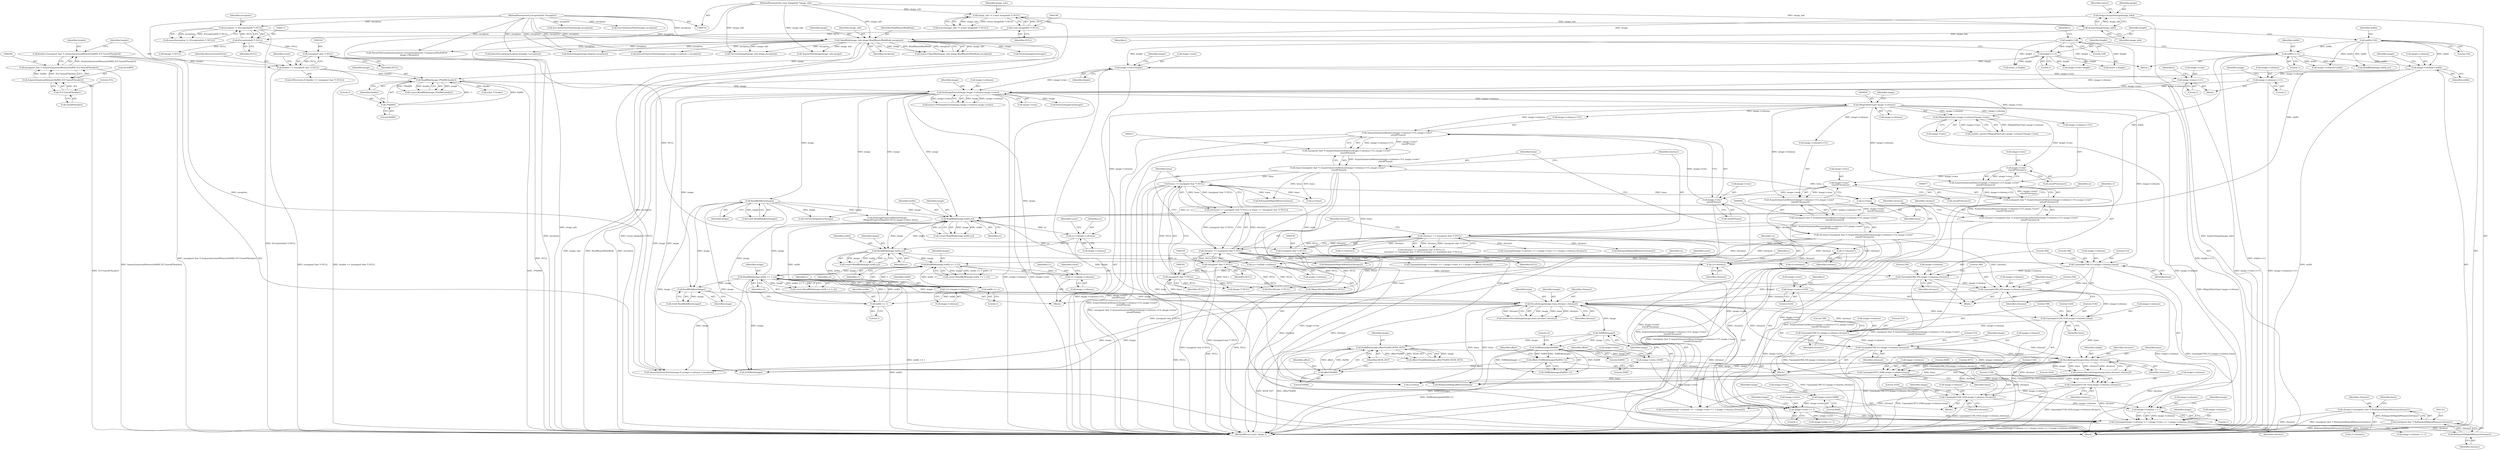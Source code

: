 digraph "0_ImageMagick_f6e9d0d9955e85bdd7540b251cd50d598dacc5e6_43@pointer" {
"1001309" [label="(Call,chroma1=(unsigned char *) RelinquishMagickMemory(chroma1))"];
"1001311" [label="(Call,(unsigned char *) RelinquishMagickMemory(chroma1))"];
"1001313" [label="(Call,RelinquishMagickMemory(chroma1))"];
"1001166" [label="(Call,Upsample(image->columns >> 1,image->rows >> 1,image->columns,chroma1))"];
"1001167" [label="(Call,image->columns >> 1)"];
"1001154" [label="(Call,Upsample(1536,1024,image->columns,chroma2))"];
"1001147" [label="(Call,Upsample(1536,1024,image->columns,chroma1))"];
"1001140" [label="(Call,Upsample(3072,2048,image->columns,luma))"];
"1001096" [label="(Call,Upsample(768,512,image->columns,chroma2))"];
"1001089" [label="(Call,Upsample(768,512,image->columns,chroma1))"];
"1001082" [label="(Call,Upsample(1536,1024,image->columns,luma))"];
"1001041" [label="(Call,Upsample(384,256,image->columns,chroma2))"];
"1001034" [label="(Call,Upsample(384,256,image->columns,chroma1))"];
"1001027" [label="(Call,Upsample(768,512,image->columns,luma))"];
"1000457" [label="(Call,(MagickSizeType) image->columns)"];
"1000432" [label="(Call,SetImageExtent(image,image->columns,image->rows))"];
"1000227" [label="(Call,ReadBlob(image,3*0x800,header))"];
"1000187" [label="(Call,OpenBlob(image_info,image,ReadBinaryBlobMode,exception))"];
"1000183" [label="(Call,AcquireImage(image_info))"];
"1000143" [label="(Call,image_info != (const ImageInfo *) NULL)"];
"1000117" [label="(MethodParameterIn,const ImageInfo *image_info)"];
"1000145" [label="(Call,(const ImageInfo *) NULL)"];
"1000181" [label="(Call,image=AcquireImage(image_info))"];
"1000170" [label="(Call,exception != (ExceptionInfo *) NULL)"];
"1000118" [label="(MethodParameterIn,ExceptionInfo *exception)"];
"1000172" [label="(Call,(ExceptionInfo *) NULL)"];
"1000229" [label="(Call,3*0x800)"];
"1000217" [label="(Call,header == (unsigned char *) NULL)"];
"1000205" [label="(Call,header=(unsigned char *) AcquireQuantumMemory(0x800,3UL*sizeof(*header)))"];
"1000207" [label="(Call,(unsigned char *) AcquireQuantumMemory(0x800,3UL*sizeof(*header)))"];
"1000209" [label="(Call,AcquireQuantumMemory(0x800,3UL*sizeof(*header)))"];
"1000211" [label="(Call,3UL*sizeof(*header))"];
"1000219" [label="(Call,(unsigned char *) NULL)"];
"1000396" [label="(Call,image->columns=width)"];
"1000390" [label="(Call,width<<=1)"];
"1000370" [label="(Call,width=192)"];
"1000420" [label="(Call,image->columns<<=1)"];
"1000401" [label="(Call,image->rows=height)"];
"1000393" [label="(Call,height<<=1)"];
"1000373" [label="(Call,height=128)"];
"1000425" [label="(Call,image->rows<<=1)"];
"1000508" [label="(Call,luma=(unsigned char *) AcquireQuantumMemory(image->columns+1UL,image->rows*\n    sizeof(*luma)))"];
"1000510" [label="(Call,(unsigned char *) AcquireQuantumMemory(image->columns+1UL,image->rows*\n    sizeof(*luma)))"];
"1000512" [label="(Call,AcquireQuantumMemory(image->columns+1UL,image->rows*\n    sizeof(*luma)))"];
"1000518" [label="(Call,image->rows*\n    sizeof(*luma))"];
"1000501" [label="(Call,image->rows*\n    sizeof(*chroma2))"];
"1000484" [label="(Call,image->rows*\n    sizeof(*chroma1))"];
"1000456" [label="(Call,(MagickSizeType) image->columns*image->rows)"];
"1000538" [label="(Call,luma == (unsigned char *) NULL)"];
"1000540" [label="(Call,(unsigned char *) NULL)"];
"1000535" [label="(Call,(unsigned char *) NULL)"];
"1000529" [label="(Call,(unsigned char *) NULL)"];
"1000527" [label="(Call,chroma1 == (unsigned char *) NULL)"];
"1000474" [label="(Call,chroma1=(unsigned char *) AcquireQuantumMemory(image->columns+1UL,image->rows*\n    sizeof(*chroma1)))"];
"1000476" [label="(Call,(unsigned char *) AcquireQuantumMemory(image->columns+1UL,image->rows*\n    sizeof(*chroma1)))"];
"1000478" [label="(Call,AcquireQuantumMemory(image->columns+1UL,image->rows*\n    sizeof(*chroma1)))"];
"1000533" [label="(Call,chroma2 == (unsigned char *) NULL)"];
"1000491" [label="(Call,chroma2=(unsigned char *) AcquireQuantumMemory(image->columns+1UL,image->rows*\n    sizeof(*chroma2)))"];
"1000493" [label="(Call,(unsigned char *) AcquireQuantumMemory(image->columns+1UL,image->rows*\n    sizeof(*chroma2)))"];
"1000495" [label="(Call,AcquireQuantumMemory(image->columns+1UL,image->rows*\n    sizeof(*chroma2)))"];
"1001070" [label="(Call,DecodeImage(image,luma,chroma1,chroma2))"];
"1001011" [label="(Call,ReadBlob(image,width >> 1,c2))"];
"1000998" [label="(Call,ReadBlob(image,width >> 1,c1))"];
"1000987" [label="(Call,ReadBlob(image,width,yy))"];
"1000976" [label="(Call,ReadBlob(image,width,yy))"];
"1000587" [label="(Call,ReadBlobByte(image))"];
"1001013" [label="(Call,width >> 1)"];
"1001000" [label="(Call,width >> 1)"];
"1000952" [label="(Call,yy=luma)"];
"1000991" [label="(Call,yy+=image->columns)"];
"1000980" [label="(Call,yy+=image->columns)"];
"1001004" [label="(Call,c1+=image->columns)"];
"1000955" [label="(Call,c1=chroma1)"];
"1001017" [label="(Call,c2+=image->columns)"];
"1000958" [label="(Call,c2=chroma2)"];
"1001066" [label="(Call,ReadBlobByte(image))"];
"1001126" [label="(Call,DecodeImage(image,luma,chroma1,chroma2))"];
"1001118" [label="(Call,SeekBlob(image,offset*0x800,SEEK_SET))"];
"1001112" [label="(Call,TellBlob(image))"];
"1001120" [label="(Call,offset*0x800)"];
"1001108" [label="(Call,offset=TellBlob(image)/0x800+12)"];
"1001111" [label="(Call,TellBlob(image)/0x800)"];
"1001172" [label="(Call,image->rows >> 1)"];
"1001048" [label="(Call,image->rows=1024)"];
"1001103" [label="(Call,image->rows=2048)"];
"1001161" [label="(Call,image->rows=4096)"];
"1000418" [label="(Identifier,i)"];
"1000527" [label="(Call,chroma1 == (unsigned char *) NULL)"];
"1000987" [label="(Call,ReadBlob(image,width,yy))"];
"1000678" [label="(Call,(ssize_t) height)"];
"1000485" [label="(Call,image->rows)"];
"1001129" [label="(Identifier,chroma1)"];
"1000231" [label="(Literal,0x800)"];
"1000225" [label="(Call,count=ReadBlob(image,3*0x800,header))"];
"1001187" [label="(Call,image->rows >> 1)"];
"1000501" [label="(Call,image->rows*\n    sizeof(*chroma2))"];
"1001097" [label="(Literal,768)"];
"1000388" [label="(Identifier,i)"];
"1001037" [label="(Call,image->columns)"];
"1001006" [label="(Call,image->columns)"];
"1001081" [label="(Block,)"];
"1000534" [label="(Identifier,chroma2)"];
"1001119" [label="(Identifier,image)"];
"1001107" [label="(Literal,2048)"];
"1001316" [label="(Identifier,luma)"];
"1001004" [label="(Call,c1+=image->columns)"];
"1001027" [label="(Call,Upsample(768,512,image->columns,luma))"];
"1001016" [label="(Identifier,c2)"];
"1001148" [label="(Literal,1536)"];
"1001221" [label="(Call,QueueAuthenticPixels(image,0,y,image->columns,1,exception))"];
"1000963" [label="(Identifier,y)"];
"1001095" [label="(Identifier,chroma1)"];
"1000445" [label="(Call,InheritException(exception,&image->exception))"];
"1001130" [label="(Identifier,chroma2)"];
"1001091" [label="(Literal,512)"];
"1000512" [label="(Call,AcquireQuantumMemory(image->columns+1UL,image->rows*\n    sizeof(*luma)))"];
"1001196" [label="(Call,yy=luma)"];
"1000526" [label="(Call,(chroma1 == (unsigned char *) NULL) ||\n      (chroma2 == (unsigned char *) NULL) || (luma == (unsigned char *) NULL))"];
"1000985" [label="(Call,count=ReadBlob(image,width,yy))"];
"1001084" [label="(Literal,1024)"];
"1001167" [label="(Call,image->columns >> 1)"];
"1001184" [label="(Identifier,image)"];
"1000938" [label="(Call,RelinquishMagickMemory(luma))"];
"1000189" [label="(Identifier,image)"];
"1000237" [label="(Call,(char *) header)"];
"1001096" [label="(Call,Upsample(768,512,image->columns,chroma2))"];
"1001000" [label="(Call,width >> 1)"];
"1000373" [label="(Call,height=128)"];
"1000187" [label="(Call,OpenBlob(image_info,image,ReadBinaryBlobMode,exception))"];
"1000227" [label="(Call,ReadBlob(image,3*0x800,header))"];
"1000492" [label="(Identifier,chroma2)"];
"1001154" [label="(Call,Upsample(1536,1024,image->columns,chroma2))"];
"1000733" [label="(Call,Upsample(image->columns >> 1,image->rows >> 1,image->columns,chroma1))"];
"1000459" [label="(Call,image->columns)"];
"1001074" [label="(Identifier,chroma2)"];
"1000199" [label="(Call,DestroyImageList(image))"];
"1000218" [label="(Identifier,header)"];
"1001319" [label="(Call,RelinquishMagickMemory(luma))"];
"1001044" [label="(Call,image->columns)"];
"1000207" [label="(Call,(unsigned char *) AcquireQuantumMemory(0x800,3UL*sizeof(*header)))"];
"1001169" [label="(Identifier,image)"];
"1001028" [label="(Literal,768)"];
"1000408" [label="(Identifier,image)"];
"1000479" [label="(Call,image->columns+1UL)"];
"1000462" [label="(Call,image->rows)"];
"1000437" [label="(Call,image->rows)"];
"1001005" [label="(Identifier,c1)"];
"1000230" [label="(Literal,3)"];
"1000143" [label="(Call,image_info != (const ImageInfo *) NULL)"];
"1000980" [label="(Call,yy+=image->columns)"];
"1000653" [label="(Call,image->rows=height)"];
"1000496" [label="(Call,image->columns+1UL)"];
"1000542" [label="(Identifier,NULL)"];
"1000429" [label="(Literal,1)"];
"1001128" [label="(Identifier,luma)"];
"1000993" [label="(Call,image->columns)"];
"1000421" [label="(Call,image->columns)"];
"1000223" [label="(Identifier,ResourceLimitError)"];
"1000457" [label="(Call,(MagickSizeType) image->columns)"];
"1000389" [label="(Block,)"];
"1000211" [label="(Call,3UL*sizeof(*header))"];
"1001033" [label="(Identifier,luma)"];
"1000976" [label="(Call,ReadBlob(image,width,yy))"];
"1001017" [label="(Call,c2+=image->columns)"];
"1001035" [label="(Literal,384)"];
"1000533" [label="(Call,chroma2 == (unsigned char *) NULL)"];
"1001178" [label="(Identifier,image)"];
"1000210" [label="(Literal,0x800)"];
"1000986" [label="(Identifier,count)"];
"1000522" [label="(Call,sizeof(*luma))"];
"1001083" [label="(Literal,1536)"];
"1000588" [label="(Identifier,image)"];
"1001310" [label="(Identifier,chroma1)"];
"1000378" [label="(Identifier,i)"];
"1001068" [label="(Call,status=DecodeImage(image,luma,chroma1,chroma2))"];
"1000992" [label="(Identifier,yy)"];
"1001049" [label="(Call,image->rows)"];
"1001099" [label="(Call,image->columns)"];
"1001036" [label="(Literal,256)"];
"1000493" [label="(Call,(unsigned char *) AcquireQuantumMemory(image->columns+1UL,image->rows*\n    sizeof(*chroma2)))"];
"1001181" [label="(Call,Upsample(image->columns >> 1,image->rows >> 1,image->columns,chroma2))"];
"1000955" [label="(Call,c1=chroma1)"];
"1001115" [label="(Literal,12)"];
"1000982" [label="(Call,image->columns)"];
"1000663" [label="(Call,yy=luma)"];
"1001010" [label="(Identifier,count)"];
"1001092" [label="(Call,image->columns)"];
"1001066" [label="(Call,ReadBlobByte(image))"];
"1000169" [label="(Call,assert(exception != (ExceptionInfo *) NULL))"];
"1000748" [label="(Call,Upsample(image->columns >> 1,image->rows >> 1,image->columns,chroma2))"];
"1000212" [label="(Literal,3UL)"];
"1000172" [label="(Call,(ExceptionInfo *) NULL)"];
"1000973" [label="(Block,)"];
"1001233" [label="(Call,(PixelPacket *) NULL)"];
"1000952" [label="(Call,yy=luma)"];
"1001055" [label="(Identifier,i)"];
"1000206" [label="(Identifier,header)"];
"1000226" [label="(Identifier,count)"];
"1000186" [label="(Identifier,status)"];
"1000528" [label="(Identifier,chroma1)"];
"1000370" [label="(Call,width=192)"];
"1001108" [label="(Call,offset=TellBlob(image)/0x800+12)"];
"1001034" [label="(Call,Upsample(384,256,image->columns,chroma1))"];
"1000868" [label="(Call,AcquireNextImage(image_info,image))"];
"1001199" [label="(Call,c1=chroma1)"];
"1000942" [label="(Call,GetFirstImageInList(image))"];
"1001165" [label="(Literal,4096)"];
"1001098" [label="(Literal,512)"];
"1001323" [label="(Call,EOFBlob(image))"];
"1001157" [label="(Call,image->columns)"];
"1001041" [label="(Call,Upsample(384,256,image->columns,chroma2))"];
"1001082" [label="(Call,Upsample(1536,1024,image->columns,luma))"];
"1001168" [label="(Call,image->columns)"];
"1000978" [label="(Identifier,width)"];
"1000669" [label="(Call,c2=chroma2)"];
"1001003" [label="(Identifier,c1)"];
"1001042" [label="(Literal,384)"];
"1001146" [label="(Identifier,luma)"];
"1001139" [label="(Block,)"];
"1000519" [label="(Call,image->rows)"];
"1001052" [label="(Literal,1024)"];
"1001273" [label="(Call,SyncAuthenticPixels(image,exception))"];
"1001114" [label="(Literal,0x800)"];
"1001156" [label="(Literal,1024)"];
"1001090" [label="(Literal,768)"];
"1000147" [label="(Identifier,NULL)"];
"1001166" [label="(Call,Upsample(image->columns >> 1,image->rows >> 1,image->columns,chroma1))"];
"1000117" [label="(MethodParameterIn,const ImageInfo *image_info)"];
"1000539" [label="(Identifier,luma)"];
"1000191" [label="(Identifier,exception)"];
"1000393" [label="(Call,height<<=1)"];
"1000452" [label="(Call,DestroyImageList(image))"];
"1001089" [label="(Call,Upsample(768,512,image->columns,chroma1))"];
"1001313" [label="(Call,RelinquishMagickMemory(chroma1))"];
"1000502" [label="(Call,image->rows)"];
"1000213" [label="(Call,sizeof(*header))"];
"1001112" [label="(Call,TellBlob(image))"];
"1000509" [label="(Identifier,luma)"];
"1000532" [label="(Call,(chroma2 == (unsigned char *) NULL) || (luma == (unsigned char *) NULL))"];
"1000185" [label="(Call,status=OpenBlob(image_info,image,ReadBinaryBlobMode,exception))"];
"1000433" [label="(Identifier,image)"];
"1001118" [label="(Call,SeekBlob(image,offset*0x800,SEEK_SET))"];
"1001104" [label="(Call,image->rows)"];
"1000996" [label="(Call,count=ReadBlob(image,width >> 1,c1))"];
"1000587" [label="(Call,ReadBlobByte(image))"];
"1000932" [label="(Call,RelinquishMagickMemory(chroma1))"];
"1000990" [label="(Identifier,yy)"];
"1000954" [label="(Identifier,luma)"];
"1001142" [label="(Literal,2048)"];
"1000219" [label="(Call,(unsigned char *) NULL)"];
"1000454" [label="(Call,number_pixels=(MagickSizeType) image->columns*image->rows)"];
"1000585" [label="(Call,(void) ReadBlobByte(image))"];
"1001067" [label="(Identifier,image)"];
"1001088" [label="(Identifier,luma)"];
"1001182" [label="(Call,image->columns >> 1)"];
"1001085" [label="(Call,image->columns)"];
"1000392" [label="(Literal,1)"];
"1000402" [label="(Call,image->rows)"];
"1001123" [label="(Identifier,SEEK_SET)"];
"1000611" [label="(Call,SetImageProgressMonitor(image,\n          (MagickProgressMonitor) NULL,image->client_data))"];
"1000427" [label="(Identifier,image)"];
"1000999" [label="(Identifier,image)"];
"1000371" [label="(Identifier,width)"];
"1001064" [label="(Call,(void) ReadBlobByte(image))"];
"1000397" [label="(Call,image->columns)"];
"1001117" [label="(Identifier,offset)"];
"1001161" [label="(Call,image->rows=4096)"];
"1001109" [label="(Identifier,offset)"];
"1000491" [label="(Call,chroma2=(unsigned char *) AcquireQuantumMemory(image->columns+1UL,image->rows*\n    sizeof(*chroma2)))"];
"1000957" [label="(Identifier,chroma1)"];
"1000432" [label="(Call,SetImageExtent(image,image->columns,image->rows))"];
"1001018" [label="(Identifier,c2)"];
"1000960" [label="(Identifier,chroma2)"];
"1000981" [label="(Identifier,yy)"];
"1001162" [label="(Call,image->rows)"];
"1001030" [label="(Call,image->columns)"];
"1001040" [label="(Identifier,chroma1)"];
"1001050" [label="(Identifier,image)"];
"1001171" [label="(Literal,1)"];
"1000513" [label="(Call,image->columns+1UL)"];
"1000205" [label="(Call,header=(unsigned char *) AcquireQuantumMemory(0x800,3UL*sizeof(*header)))"];
"1000476" [label="(Call,(unsigned char *) AcquireQuantumMemory(image->columns+1UL,image->rows*\n    sizeof(*chroma1)))"];
"1001314" [label="(Identifier,chroma1)"];
"1000217" [label="(Call,header == (unsigned char *) NULL)"];
"1000183" [label="(Call,AcquireImage(image_info))"];
"1000232" [label="(Identifier,header)"];
"1000426" [label="(Call,image->rows)"];
"1000953" [label="(Identifier,yy)"];
"1000648" [label="(Call,image->columns=width)"];
"1001141" [label="(Literal,3072)"];
"1001111" [label="(Call,TellBlob(image)/0x800)"];
"1000974" [label="(Call,count=ReadBlob(image,width,yy))"];
"1000988" [label="(Identifier,image)"];
"1000420" [label="(Call,image->columns<<=1)"];
"1001127" [label="(Identifier,image)"];
"1000171" [label="(Identifier,exception)"];
"1001009" [label="(Call,count=ReadBlob(image,width >> 1,c2))"];
"1000540" [label="(Call,(unsigned char *) NULL)"];
"1001150" [label="(Call,image->columns)"];
"1001121" [label="(Identifier,offset)"];
"1001014" [label="(Identifier,width)"];
"1001180" [label="(Identifier,chroma1)"];
"1000475" [label="(Identifier,chroma1)"];
"1000956" [label="(Identifier,c1)"];
"1001120" [label="(Call,offset*0x800)"];
"1000430" [label="(Call,status=SetImageExtent(image,image->columns,image->rows))"];
"1001001" [label="(Identifier,width)"];
"1000396" [label="(Call,image->columns=width)"];
"1001047" [label="(Identifier,chroma2)"];
"1001155" [label="(Literal,1536)"];
"1000221" [label="(Identifier,NULL)"];
"1001102" [label="(Identifier,chroma2)"];
"1000170" [label="(Call,exception != (ExceptionInfo *) NULL)"];
"1001073" [label="(Identifier,chroma1)"];
"1000478" [label="(Call,AcquireQuantumMemory(image->columns+1UL,image->rows*\n    sizeof(*chroma1)))"];
"1000510" [label="(Call,(unsigned char *) AcquireQuantumMemory(image->columns+1UL,image->rows*\n    sizeof(*luma)))"];
"1000495" [label="(Call,AcquireQuantumMemory(image->columns+1UL,image->rows*\n    sizeof(*chroma2)))"];
"1000531" [label="(Identifier,NULL)"];
"1001173" [label="(Call,image->rows)"];
"1000395" [label="(Literal,1)"];
"1001174" [label="(Identifier,image)"];
"1000971" [label="(Identifier,y)"];
"1001160" [label="(Identifier,chroma2)"];
"1000181" [label="(Call,image=AcquireImage(image_info))"];
"1001126" [label="(Call,DecodeImage(image,luma,chroma1,chroma2))"];
"1000228" [label="(Identifier,image)"];
"1000188" [label="(Identifier,image_info)"];
"1001147" [label="(Call,Upsample(1536,1024,image->columns,chroma1))"];
"1000375" [label="(Literal,128)"];
"1001029" [label="(Literal,512)"];
"1001103" [label="(Call,image->rows=2048)"];
"1001309" [label="(Call,chroma1=(unsigned char *) RelinquishMagickMemory(chroma1))"];
"1001072" [label="(Identifier,luma)"];
"1001070" [label="(Call,DecodeImage(image,luma,chroma1,chroma2))"];
"1000119" [label="(Block,)"];
"1000484" [label="(Call,image->rows*\n    sizeof(*chroma1))"];
"1000202" [label="(Call,(Image *) NULL)"];
"1000216" [label="(ControlStructure,if (header == (unsigned char *) NULL))"];
"1000538" [label="(Call,luma == (unsigned char *) NULL)"];
"1000979" [label="(Identifier,yy)"];
"1000390" [label="(Call,width<<=1)"];
"1000174" [label="(Identifier,NULL)"];
"1000209" [label="(Call,AcquireQuantumMemory(0x800,3UL*sizeof(*header)))"];
"1001011" [label="(Call,ReadBlob(image,width >> 1,c2))"];
"1000840" [label="(Call,SyncAuthenticPixels(image,exception))"];
"1001012" [label="(Identifier,image)"];
"1001105" [label="(Identifier,image)"];
"1001326" [label="(Call,ThrowFileException(exception,CorruptImageError,\"UnexpectedEndOfFile\",\n      image->filename))"];
"1000788" [label="(Call,QueueAuthenticPixels(image,0,y,image->columns,1,exception))"];
"1000529" [label="(Call,(unsigned char *) NULL)"];
"1000142" [label="(Call,assert(image_info != (const ImageInfo *) NULL))"];
"1000118" [label="(MethodParameterIn,ExceptionInfo *exception)"];
"1001149" [label="(Literal,1024)"];
"1001019" [label="(Call,image->columns)"];
"1000374" [label="(Identifier,height)"];
"1001176" [label="(Literal,1)"];
"1001015" [label="(Literal,1)"];
"1000518" [label="(Call,image->rows*\n    sizeof(*luma))"];
"1000394" [label="(Identifier,height)"];
"1000401" [label="(Call,image->rows=height)"];
"1000989" [label="(Identifier,width)"];
"1001071" [label="(Identifier,image)"];
"1001116" [label="(Call,offset=SeekBlob(image,offset*0x800,SEEK_SET))"];
"1000184" [label="(Identifier,image_info)"];
"1000991" [label="(Call,yy+=image->columns)"];
"1001481" [label="(MethodReturn,static Image *)"];
"1001026" [label="(Block,)"];
"1000687" [label="(Call,ReadBlob(image,width,yy))"];
"1001143" [label="(Call,image->columns)"];
"1000463" [label="(Identifier,image)"];
"1000946" [label="(Call,OverviewImage(image_info,image,exception))"];
"1000967" [label="(Call,(ssize_t) height)"];
"1000537" [label="(Identifier,NULL)"];
"1000419" [label="(Block,)"];
"1000434" [label="(Call,image->columns)"];
"1001048" [label="(Call,image->rows=1024)"];
"1000144" [label="(Identifier,image_info)"];
"1001113" [label="(Identifier,image)"];
"1000456" [label="(Call,(MagickSizeType) image->columns*image->rows)"];
"1000474" [label="(Call,chroma1=(unsigned char *) AcquireQuantumMemory(image->columns+1UL,image->rows*\n    sizeof(*chroma1)))"];
"1001110" [label="(Call,TellBlob(image)/0x800+12)"];
"1000190" [label="(Identifier,ReadBinaryBlobMode)"];
"1000372" [label="(Literal,192)"];
"1000425" [label="(Call,image->rows<<=1)"];
"1000977" [label="(Identifier,image)"];
"1000535" [label="(Call,(unsigned char *) NULL)"];
"1001365" [label="(Call,RotateImage(image,degrees,exception))"];
"1000145" [label="(Call,(const ImageInfo *) NULL)"];
"1000505" [label="(Call,sizeof(*chroma2))"];
"1000424" [label="(Literal,1)"];
"1000403" [label="(Identifier,image)"];
"1001140" [label="(Call,Upsample(3072,2048,image->columns,luma))"];
"1001043" [label="(Literal,256)"];
"1001172" [label="(Call,image->rows >> 1)"];
"1001163" [label="(Identifier,image)"];
"1000926" [label="(Call,RelinquishMagickMemory(chroma2))"];
"1000959" [label="(Identifier,c2)"];
"1001013" [label="(Call,width >> 1)"];
"1000400" [label="(Identifier,width)"];
"1000613" [label="(Call,(MagickProgressMonitor) NULL)"];
"1000488" [label="(Call,sizeof(*chroma1))"];
"1001122" [label="(Literal,0x800)"];
"1001153" [label="(Identifier,chroma1)"];
"1001311" [label="(Call,(unsigned char *) RelinquishMagickMemory(chroma1))"];
"1000998" [label="(Call,ReadBlob(image,width >> 1,c1))"];
"1000391" [label="(Identifier,width)"];
"1000997" [label="(Identifier,count)"];
"1001002" [label="(Literal,1)"];
"1000405" [label="(Identifier,height)"];
"1001372" [label="(Call,(Image *) NULL)"];
"1000958" [label="(Call,c2=chroma2)"];
"1001124" [label="(Call,status=DecodeImage(image,luma,chroma1,chroma2))"];
"1000182" [label="(Identifier,image)"];
"1001177" [label="(Call,image->columns)"];
"1000508" [label="(Call,luma=(unsigned char *) AcquireQuantumMemory(image->columns+1UL,image->rows*\n    sizeof(*luma)))"];
"1000666" [label="(Call,c1=chroma1)"];
"1000229" [label="(Call,3*0x800)"];
"1001309" -> "1000119"  [label="AST: "];
"1001309" -> "1001311"  [label="CFG: "];
"1001310" -> "1001309"  [label="AST: "];
"1001311" -> "1001309"  [label="AST: "];
"1001316" -> "1001309"  [label="CFG: "];
"1001309" -> "1001481"  [label="DDG: (unsigned char *) RelinquishMagickMemory(chroma1)"];
"1001309" -> "1001481"  [label="DDG: chroma1"];
"1001311" -> "1001309"  [label="DDG: RelinquishMagickMemory(chroma1)"];
"1001311" -> "1001313"  [label="CFG: "];
"1001312" -> "1001311"  [label="AST: "];
"1001313" -> "1001311"  [label="AST: "];
"1001311" -> "1001481"  [label="DDG: RelinquishMagickMemory(chroma1)"];
"1001313" -> "1001311"  [label="DDG: chroma1"];
"1001313" -> "1001314"  [label="CFG: "];
"1001314" -> "1001313"  [label="AST: "];
"1001166" -> "1001313"  [label="DDG: chroma1"];
"1001166" -> "1000119"  [label="AST: "];
"1001166" -> "1001180"  [label="CFG: "];
"1001167" -> "1001166"  [label="AST: "];
"1001172" -> "1001166"  [label="AST: "];
"1001177" -> "1001166"  [label="AST: "];
"1001180" -> "1001166"  [label="AST: "];
"1001184" -> "1001166"  [label="CFG: "];
"1001166" -> "1001481"  [label="DDG: Upsample(image->columns >> 1,image->rows >> 1,image->columns,chroma1)"];
"1001167" -> "1001166"  [label="DDG: image->columns"];
"1001167" -> "1001166"  [label="DDG: 1"];
"1001172" -> "1001166"  [label="DDG: image->rows"];
"1001172" -> "1001166"  [label="DDG: 1"];
"1001126" -> "1001166"  [label="DDG: chroma1"];
"1001070" -> "1001166"  [label="DDG: chroma1"];
"1001147" -> "1001166"  [label="DDG: chroma1"];
"1000527" -> "1001166"  [label="DDG: chroma1"];
"1001166" -> "1001182"  [label="DDG: image->columns"];
"1001166" -> "1001199"  [label="DDG: chroma1"];
"1001167" -> "1001171"  [label="CFG: "];
"1001168" -> "1001167"  [label="AST: "];
"1001171" -> "1001167"  [label="AST: "];
"1001174" -> "1001167"  [label="CFG: "];
"1001154" -> "1001167"  [label="DDG: image->columns"];
"1001096" -> "1001167"  [label="DDG: image->columns"];
"1001041" -> "1001167"  [label="DDG: image->columns"];
"1000457" -> "1001167"  [label="DDG: image->columns"];
"1001154" -> "1001139"  [label="AST: "];
"1001154" -> "1001160"  [label="CFG: "];
"1001155" -> "1001154"  [label="AST: "];
"1001156" -> "1001154"  [label="AST: "];
"1001157" -> "1001154"  [label="AST: "];
"1001160" -> "1001154"  [label="AST: "];
"1001163" -> "1001154"  [label="CFG: "];
"1001154" -> "1001481"  [label="DDG: Upsample(1536,1024,image->columns,chroma2)"];
"1001147" -> "1001154"  [label="DDG: image->columns"];
"1001126" -> "1001154"  [label="DDG: chroma2"];
"1001154" -> "1001181"  [label="DDG: chroma2"];
"1001147" -> "1001139"  [label="AST: "];
"1001147" -> "1001153"  [label="CFG: "];
"1001148" -> "1001147"  [label="AST: "];
"1001149" -> "1001147"  [label="AST: "];
"1001150" -> "1001147"  [label="AST: "];
"1001153" -> "1001147"  [label="AST: "];
"1001155" -> "1001147"  [label="CFG: "];
"1001147" -> "1001481"  [label="DDG: Upsample(1536,1024,image->columns,chroma1)"];
"1001140" -> "1001147"  [label="DDG: image->columns"];
"1001126" -> "1001147"  [label="DDG: chroma1"];
"1001140" -> "1001139"  [label="AST: "];
"1001140" -> "1001146"  [label="CFG: "];
"1001141" -> "1001140"  [label="AST: "];
"1001142" -> "1001140"  [label="AST: "];
"1001143" -> "1001140"  [label="AST: "];
"1001146" -> "1001140"  [label="AST: "];
"1001148" -> "1001140"  [label="CFG: "];
"1001140" -> "1001481"  [label="DDG: Upsample(3072,2048,image->columns,luma)"];
"1001096" -> "1001140"  [label="DDG: image->columns"];
"1001126" -> "1001140"  [label="DDG: luma"];
"1001140" -> "1001196"  [label="DDG: luma"];
"1001140" -> "1001319"  [label="DDG: luma"];
"1001096" -> "1001081"  [label="AST: "];
"1001096" -> "1001102"  [label="CFG: "];
"1001097" -> "1001096"  [label="AST: "];
"1001098" -> "1001096"  [label="AST: "];
"1001099" -> "1001096"  [label="AST: "];
"1001102" -> "1001096"  [label="AST: "];
"1001105" -> "1001096"  [label="CFG: "];
"1001096" -> "1001481"  [label="DDG: Upsample(768,512,image->columns,chroma2)"];
"1001089" -> "1001096"  [label="DDG: image->columns"];
"1001070" -> "1001096"  [label="DDG: chroma2"];
"1001096" -> "1001126"  [label="DDG: chroma2"];
"1001089" -> "1001081"  [label="AST: "];
"1001089" -> "1001095"  [label="CFG: "];
"1001090" -> "1001089"  [label="AST: "];
"1001091" -> "1001089"  [label="AST: "];
"1001092" -> "1001089"  [label="AST: "];
"1001095" -> "1001089"  [label="AST: "];
"1001097" -> "1001089"  [label="CFG: "];
"1001089" -> "1001481"  [label="DDG: Upsample(768,512,image->columns,chroma1)"];
"1001082" -> "1001089"  [label="DDG: image->columns"];
"1001070" -> "1001089"  [label="DDG: chroma1"];
"1001089" -> "1001126"  [label="DDG: chroma1"];
"1001082" -> "1001081"  [label="AST: "];
"1001082" -> "1001088"  [label="CFG: "];
"1001083" -> "1001082"  [label="AST: "];
"1001084" -> "1001082"  [label="AST: "];
"1001085" -> "1001082"  [label="AST: "];
"1001088" -> "1001082"  [label="AST: "];
"1001090" -> "1001082"  [label="CFG: "];
"1001082" -> "1001481"  [label="DDG: Upsample(1536,1024,image->columns,luma)"];
"1001041" -> "1001082"  [label="DDG: image->columns"];
"1001070" -> "1001082"  [label="DDG: luma"];
"1001082" -> "1001126"  [label="DDG: luma"];
"1001041" -> "1001026"  [label="AST: "];
"1001041" -> "1001047"  [label="CFG: "];
"1001042" -> "1001041"  [label="AST: "];
"1001043" -> "1001041"  [label="AST: "];
"1001044" -> "1001041"  [label="AST: "];
"1001047" -> "1001041"  [label="AST: "];
"1001050" -> "1001041"  [label="CFG: "];
"1001041" -> "1001481"  [label="DDG: Upsample(384,256,image->columns,chroma2)"];
"1001034" -> "1001041"  [label="DDG: image->columns"];
"1000533" -> "1001041"  [label="DDG: chroma2"];
"1000491" -> "1001041"  [label="DDG: chroma2"];
"1001041" -> "1001070"  [label="DDG: chroma2"];
"1001034" -> "1001026"  [label="AST: "];
"1001034" -> "1001040"  [label="CFG: "];
"1001035" -> "1001034"  [label="AST: "];
"1001036" -> "1001034"  [label="AST: "];
"1001037" -> "1001034"  [label="AST: "];
"1001040" -> "1001034"  [label="AST: "];
"1001042" -> "1001034"  [label="CFG: "];
"1001034" -> "1001481"  [label="DDG: Upsample(384,256,image->columns,chroma1)"];
"1001027" -> "1001034"  [label="DDG: image->columns"];
"1000527" -> "1001034"  [label="DDG: chroma1"];
"1001034" -> "1001070"  [label="DDG: chroma1"];
"1001027" -> "1001026"  [label="AST: "];
"1001027" -> "1001033"  [label="CFG: "];
"1001028" -> "1001027"  [label="AST: "];
"1001029" -> "1001027"  [label="AST: "];
"1001030" -> "1001027"  [label="AST: "];
"1001033" -> "1001027"  [label="AST: "];
"1001035" -> "1001027"  [label="CFG: "];
"1001027" -> "1001481"  [label="DDG: Upsample(768,512,image->columns,luma)"];
"1000457" -> "1001027"  [label="DDG: image->columns"];
"1000508" -> "1001027"  [label="DDG: luma"];
"1000538" -> "1001027"  [label="DDG: luma"];
"1001027" -> "1001070"  [label="DDG: luma"];
"1000457" -> "1000456"  [label="AST: "];
"1000457" -> "1000459"  [label="CFG: "];
"1000458" -> "1000457"  [label="AST: "];
"1000459" -> "1000457"  [label="AST: "];
"1000463" -> "1000457"  [label="CFG: "];
"1000457" -> "1000456"  [label="DDG: image->columns"];
"1000432" -> "1000457"  [label="DDG: image->columns"];
"1000457" -> "1000478"  [label="DDG: image->columns"];
"1000457" -> "1000479"  [label="DDG: image->columns"];
"1000457" -> "1000495"  [label="DDG: image->columns"];
"1000457" -> "1000496"  [label="DDG: image->columns"];
"1000457" -> "1000512"  [label="DDG: image->columns"];
"1000457" -> "1000513"  [label="DDG: image->columns"];
"1000457" -> "1000980"  [label="DDG: image->columns"];
"1000432" -> "1000430"  [label="AST: "];
"1000432" -> "1000437"  [label="CFG: "];
"1000433" -> "1000432"  [label="AST: "];
"1000434" -> "1000432"  [label="AST: "];
"1000437" -> "1000432"  [label="AST: "];
"1000430" -> "1000432"  [label="CFG: "];
"1000432" -> "1001481"  [label="DDG: image->rows"];
"1000432" -> "1001481"  [label="DDG: image->columns"];
"1000432" -> "1000430"  [label="DDG: image"];
"1000432" -> "1000430"  [label="DDG: image->columns"];
"1000432" -> "1000430"  [label="DDG: image->rows"];
"1000227" -> "1000432"  [label="DDG: image"];
"1000396" -> "1000432"  [label="DDG: image->columns"];
"1000420" -> "1000432"  [label="DDG: image->columns"];
"1000401" -> "1000432"  [label="DDG: image->rows"];
"1000425" -> "1000432"  [label="DDG: image->rows"];
"1000432" -> "1000452"  [label="DDG: image"];
"1000432" -> "1000456"  [label="DDG: image->rows"];
"1000432" -> "1000587"  [label="DDG: image"];
"1000432" -> "1000611"  [label="DDG: image"];
"1000432" -> "1000942"  [label="DDG: image"];
"1000432" -> "1000976"  [label="DDG: image"];
"1000432" -> "1001066"  [label="DDG: image"];
"1000432" -> "1001070"  [label="DDG: image"];
"1000432" -> "1001221"  [label="DDG: image"];
"1000432" -> "1001323"  [label="DDG: image"];
"1000227" -> "1000225"  [label="AST: "];
"1000227" -> "1000232"  [label="CFG: "];
"1000228" -> "1000227"  [label="AST: "];
"1000229" -> "1000227"  [label="AST: "];
"1000232" -> "1000227"  [label="AST: "];
"1000225" -> "1000227"  [label="CFG: "];
"1000227" -> "1001481"  [label="DDG: 3*0x800"];
"1000227" -> "1000225"  [label="DDG: image"];
"1000227" -> "1000225"  [label="DDG: 3*0x800"];
"1000227" -> "1000225"  [label="DDG: header"];
"1000187" -> "1000227"  [label="DDG: image"];
"1000229" -> "1000227"  [label="DDG: 3"];
"1000229" -> "1000227"  [label="DDG: 0x800"];
"1000217" -> "1000227"  [label="DDG: header"];
"1000227" -> "1000237"  [label="DDG: header"];
"1000187" -> "1000185"  [label="AST: "];
"1000187" -> "1000191"  [label="CFG: "];
"1000188" -> "1000187"  [label="AST: "];
"1000189" -> "1000187"  [label="AST: "];
"1000190" -> "1000187"  [label="AST: "];
"1000191" -> "1000187"  [label="AST: "];
"1000185" -> "1000187"  [label="CFG: "];
"1000187" -> "1001481"  [label="DDG: image_info"];
"1000187" -> "1001481"  [label="DDG: ReadBinaryBlobMode"];
"1000187" -> "1001481"  [label="DDG: exception"];
"1000187" -> "1000185"  [label="DDG: image_info"];
"1000187" -> "1000185"  [label="DDG: image"];
"1000187" -> "1000185"  [label="DDG: ReadBinaryBlobMode"];
"1000187" -> "1000185"  [label="DDG: exception"];
"1000183" -> "1000187"  [label="DDG: image_info"];
"1000117" -> "1000187"  [label="DDG: image_info"];
"1000181" -> "1000187"  [label="DDG: image"];
"1000170" -> "1000187"  [label="DDG: exception"];
"1000118" -> "1000187"  [label="DDG: exception"];
"1000187" -> "1000199"  [label="DDG: image"];
"1000187" -> "1000445"  [label="DDG: exception"];
"1000187" -> "1000788"  [label="DDG: exception"];
"1000187" -> "1000868"  [label="DDG: image_info"];
"1000187" -> "1000946"  [label="DDG: image_info"];
"1000187" -> "1000946"  [label="DDG: exception"];
"1000187" -> "1001221"  [label="DDG: exception"];
"1000187" -> "1001326"  [label="DDG: exception"];
"1000187" -> "1001365"  [label="DDG: exception"];
"1000183" -> "1000181"  [label="AST: "];
"1000183" -> "1000184"  [label="CFG: "];
"1000184" -> "1000183"  [label="AST: "];
"1000181" -> "1000183"  [label="CFG: "];
"1000183" -> "1000181"  [label="DDG: image_info"];
"1000143" -> "1000183"  [label="DDG: image_info"];
"1000117" -> "1000183"  [label="DDG: image_info"];
"1000143" -> "1000142"  [label="AST: "];
"1000143" -> "1000145"  [label="CFG: "];
"1000144" -> "1000143"  [label="AST: "];
"1000145" -> "1000143"  [label="AST: "];
"1000142" -> "1000143"  [label="CFG: "];
"1000143" -> "1001481"  [label="DDG: (const ImageInfo *) NULL"];
"1000143" -> "1000142"  [label="DDG: image_info"];
"1000143" -> "1000142"  [label="DDG: (const ImageInfo *) NULL"];
"1000117" -> "1000143"  [label="DDG: image_info"];
"1000145" -> "1000143"  [label="DDG: NULL"];
"1000117" -> "1000116"  [label="AST: "];
"1000117" -> "1001481"  [label="DDG: image_info"];
"1000117" -> "1000868"  [label="DDG: image_info"];
"1000117" -> "1000946"  [label="DDG: image_info"];
"1000145" -> "1000147"  [label="CFG: "];
"1000146" -> "1000145"  [label="AST: "];
"1000147" -> "1000145"  [label="AST: "];
"1000145" -> "1000172"  [label="DDG: NULL"];
"1000181" -> "1000119"  [label="AST: "];
"1000182" -> "1000181"  [label="AST: "];
"1000186" -> "1000181"  [label="CFG: "];
"1000181" -> "1001481"  [label="DDG: AcquireImage(image_info)"];
"1000170" -> "1000169"  [label="AST: "];
"1000170" -> "1000172"  [label="CFG: "];
"1000171" -> "1000170"  [label="AST: "];
"1000172" -> "1000170"  [label="AST: "];
"1000169" -> "1000170"  [label="CFG: "];
"1000170" -> "1001481"  [label="DDG: (ExceptionInfo *) NULL"];
"1000170" -> "1000169"  [label="DDG: exception"];
"1000170" -> "1000169"  [label="DDG: (ExceptionInfo *) NULL"];
"1000118" -> "1000170"  [label="DDG: exception"];
"1000172" -> "1000170"  [label="DDG: NULL"];
"1000118" -> "1000116"  [label="AST: "];
"1000118" -> "1001481"  [label="DDG: exception"];
"1000118" -> "1000445"  [label="DDG: exception"];
"1000118" -> "1000788"  [label="DDG: exception"];
"1000118" -> "1000840"  [label="DDG: exception"];
"1000118" -> "1000946"  [label="DDG: exception"];
"1000118" -> "1001221"  [label="DDG: exception"];
"1000118" -> "1001273"  [label="DDG: exception"];
"1000118" -> "1001326"  [label="DDG: exception"];
"1000118" -> "1001365"  [label="DDG: exception"];
"1000172" -> "1000174"  [label="CFG: "];
"1000173" -> "1000172"  [label="AST: "];
"1000174" -> "1000172"  [label="AST: "];
"1000172" -> "1000202"  [label="DDG: NULL"];
"1000172" -> "1000219"  [label="DDG: NULL"];
"1000229" -> "1000231"  [label="CFG: "];
"1000230" -> "1000229"  [label="AST: "];
"1000231" -> "1000229"  [label="AST: "];
"1000232" -> "1000229"  [label="CFG: "];
"1000217" -> "1000216"  [label="AST: "];
"1000217" -> "1000219"  [label="CFG: "];
"1000218" -> "1000217"  [label="AST: "];
"1000219" -> "1000217"  [label="AST: "];
"1000223" -> "1000217"  [label="CFG: "];
"1000226" -> "1000217"  [label="CFG: "];
"1000217" -> "1001481"  [label="DDG: (unsigned char *) NULL"];
"1000217" -> "1001481"  [label="DDG: header == (unsigned char *) NULL"];
"1000205" -> "1000217"  [label="DDG: header"];
"1000219" -> "1000217"  [label="DDG: NULL"];
"1000205" -> "1000119"  [label="AST: "];
"1000205" -> "1000207"  [label="CFG: "];
"1000206" -> "1000205"  [label="AST: "];
"1000207" -> "1000205"  [label="AST: "];
"1000218" -> "1000205"  [label="CFG: "];
"1000205" -> "1001481"  [label="DDG: (unsigned char *) AcquireQuantumMemory(0x800,3UL*sizeof(*header))"];
"1000207" -> "1000205"  [label="DDG: AcquireQuantumMemory(0x800,3UL*sizeof(*header))"];
"1000207" -> "1000209"  [label="CFG: "];
"1000208" -> "1000207"  [label="AST: "];
"1000209" -> "1000207"  [label="AST: "];
"1000207" -> "1001481"  [label="DDG: AcquireQuantumMemory(0x800,3UL*sizeof(*header))"];
"1000209" -> "1000207"  [label="DDG: 0x800"];
"1000209" -> "1000207"  [label="DDG: 3UL*sizeof(*header)"];
"1000209" -> "1000211"  [label="CFG: "];
"1000210" -> "1000209"  [label="AST: "];
"1000211" -> "1000209"  [label="AST: "];
"1000209" -> "1001481"  [label="DDG: 3UL*sizeof(*header)"];
"1000211" -> "1000209"  [label="DDG: 3UL"];
"1000211" -> "1000213"  [label="CFG: "];
"1000212" -> "1000211"  [label="AST: "];
"1000213" -> "1000211"  [label="AST: "];
"1000219" -> "1000221"  [label="CFG: "];
"1000220" -> "1000219"  [label="AST: "];
"1000221" -> "1000219"  [label="AST: "];
"1000219" -> "1001481"  [label="DDG: NULL"];
"1000219" -> "1000529"  [label="DDG: NULL"];
"1000396" -> "1000119"  [label="AST: "];
"1000396" -> "1000400"  [label="CFG: "];
"1000397" -> "1000396"  [label="AST: "];
"1000400" -> "1000396"  [label="AST: "];
"1000403" -> "1000396"  [label="CFG: "];
"1000396" -> "1001481"  [label="DDG: width"];
"1000390" -> "1000396"  [label="DDG: width"];
"1000370" -> "1000396"  [label="DDG: width"];
"1000396" -> "1000420"  [label="DDG: image->columns"];
"1000390" -> "1000389"  [label="AST: "];
"1000390" -> "1000392"  [label="CFG: "];
"1000391" -> "1000390"  [label="AST: "];
"1000392" -> "1000390"  [label="AST: "];
"1000394" -> "1000390"  [label="CFG: "];
"1000390" -> "1001481"  [label="DDG: width<<=1"];
"1000370" -> "1000390"  [label="DDG: width"];
"1000390" -> "1000648"  [label="DDG: width"];
"1000390" -> "1000687"  [label="DDG: width"];
"1000390" -> "1000976"  [label="DDG: width"];
"1000370" -> "1000119"  [label="AST: "];
"1000370" -> "1000372"  [label="CFG: "];
"1000371" -> "1000370"  [label="AST: "];
"1000372" -> "1000370"  [label="AST: "];
"1000374" -> "1000370"  [label="CFG: "];
"1000370" -> "1000648"  [label="DDG: width"];
"1000370" -> "1000687"  [label="DDG: width"];
"1000370" -> "1000976"  [label="DDG: width"];
"1000420" -> "1000419"  [label="AST: "];
"1000420" -> "1000424"  [label="CFG: "];
"1000421" -> "1000420"  [label="AST: "];
"1000424" -> "1000420"  [label="AST: "];
"1000427" -> "1000420"  [label="CFG: "];
"1000420" -> "1001481"  [label="DDG: image->columns<<=1"];
"1000401" -> "1000119"  [label="AST: "];
"1000401" -> "1000405"  [label="CFG: "];
"1000402" -> "1000401"  [label="AST: "];
"1000405" -> "1000401"  [label="AST: "];
"1000408" -> "1000401"  [label="CFG: "];
"1000401" -> "1001481"  [label="DDG: height"];
"1000393" -> "1000401"  [label="DDG: height"];
"1000373" -> "1000401"  [label="DDG: height"];
"1000401" -> "1000425"  [label="DDG: image->rows"];
"1000393" -> "1000389"  [label="AST: "];
"1000393" -> "1000395"  [label="CFG: "];
"1000394" -> "1000393"  [label="AST: "];
"1000395" -> "1000393"  [label="AST: "];
"1000388" -> "1000393"  [label="CFG: "];
"1000393" -> "1001481"  [label="DDG: height<<=1"];
"1000373" -> "1000393"  [label="DDG: height"];
"1000393" -> "1000653"  [label="DDG: height"];
"1000393" -> "1000678"  [label="DDG: height"];
"1000393" -> "1000967"  [label="DDG: height"];
"1000373" -> "1000119"  [label="AST: "];
"1000373" -> "1000375"  [label="CFG: "];
"1000374" -> "1000373"  [label="AST: "];
"1000375" -> "1000373"  [label="AST: "];
"1000378" -> "1000373"  [label="CFG: "];
"1000373" -> "1000653"  [label="DDG: height"];
"1000373" -> "1000678"  [label="DDG: height"];
"1000373" -> "1000967"  [label="DDG: height"];
"1000425" -> "1000419"  [label="AST: "];
"1000425" -> "1000429"  [label="CFG: "];
"1000426" -> "1000425"  [label="AST: "];
"1000429" -> "1000425"  [label="AST: "];
"1000418" -> "1000425"  [label="CFG: "];
"1000425" -> "1001481"  [label="DDG: image->rows<<=1"];
"1000508" -> "1000119"  [label="AST: "];
"1000508" -> "1000510"  [label="CFG: "];
"1000509" -> "1000508"  [label="AST: "];
"1000510" -> "1000508"  [label="AST: "];
"1000528" -> "1000508"  [label="CFG: "];
"1000508" -> "1001481"  [label="DDG: (unsigned char *) AcquireQuantumMemory(image->columns+1UL,image->rows*\n    sizeof(*luma))"];
"1000510" -> "1000508"  [label="DDG: AcquireQuantumMemory(image->columns+1UL,image->rows*\n    sizeof(*luma))"];
"1000508" -> "1000538"  [label="DDG: luma"];
"1000508" -> "1000663"  [label="DDG: luma"];
"1000508" -> "1000938"  [label="DDG: luma"];
"1000508" -> "1000952"  [label="DDG: luma"];
"1000508" -> "1001196"  [label="DDG: luma"];
"1000508" -> "1001319"  [label="DDG: luma"];
"1000510" -> "1000512"  [label="CFG: "];
"1000511" -> "1000510"  [label="AST: "];
"1000512" -> "1000510"  [label="AST: "];
"1000510" -> "1001481"  [label="DDG: AcquireQuantumMemory(image->columns+1UL,image->rows*\n    sizeof(*luma))"];
"1000512" -> "1000510"  [label="DDG: image->columns+1UL"];
"1000512" -> "1000510"  [label="DDG: image->rows*\n    sizeof(*luma)"];
"1000512" -> "1000518"  [label="CFG: "];
"1000513" -> "1000512"  [label="AST: "];
"1000518" -> "1000512"  [label="AST: "];
"1000512" -> "1001481"  [label="DDG: image->columns+1UL"];
"1000512" -> "1001481"  [label="DDG: image->rows*\n    sizeof(*luma)"];
"1000518" -> "1000512"  [label="DDG: image->rows"];
"1000518" -> "1000522"  [label="CFG: "];
"1000519" -> "1000518"  [label="AST: "];
"1000522" -> "1000518"  [label="AST: "];
"1000518" -> "1001481"  [label="DDG: image->rows"];
"1000501" -> "1000518"  [label="DDG: image->rows"];
"1000518" -> "1001172"  [label="DDG: image->rows"];
"1000501" -> "1000495"  [label="AST: "];
"1000501" -> "1000505"  [label="CFG: "];
"1000502" -> "1000501"  [label="AST: "];
"1000505" -> "1000501"  [label="AST: "];
"1000495" -> "1000501"  [label="CFG: "];
"1000501" -> "1000495"  [label="DDG: image->rows"];
"1000484" -> "1000501"  [label="DDG: image->rows"];
"1000484" -> "1000478"  [label="AST: "];
"1000484" -> "1000488"  [label="CFG: "];
"1000485" -> "1000484"  [label="AST: "];
"1000488" -> "1000484"  [label="AST: "];
"1000478" -> "1000484"  [label="CFG: "];
"1000484" -> "1000478"  [label="DDG: image->rows"];
"1000456" -> "1000484"  [label="DDG: image->rows"];
"1000456" -> "1000454"  [label="AST: "];
"1000456" -> "1000462"  [label="CFG: "];
"1000462" -> "1000456"  [label="AST: "];
"1000454" -> "1000456"  [label="CFG: "];
"1000456" -> "1001481"  [label="DDG: (MagickSizeType) image->columns"];
"1000456" -> "1000454"  [label="DDG: (MagickSizeType) image->columns"];
"1000456" -> "1000454"  [label="DDG: image->rows"];
"1000538" -> "1000532"  [label="AST: "];
"1000538" -> "1000540"  [label="CFG: "];
"1000539" -> "1000538"  [label="AST: "];
"1000540" -> "1000538"  [label="AST: "];
"1000532" -> "1000538"  [label="CFG: "];
"1000538" -> "1001481"  [label="DDG: (unsigned char *) NULL"];
"1000538" -> "1000532"  [label="DDG: luma"];
"1000538" -> "1000532"  [label="DDG: (unsigned char *) NULL"];
"1000540" -> "1000538"  [label="DDG: NULL"];
"1000538" -> "1000663"  [label="DDG: luma"];
"1000538" -> "1000938"  [label="DDG: luma"];
"1000538" -> "1000952"  [label="DDG: luma"];
"1000538" -> "1001196"  [label="DDG: luma"];
"1000538" -> "1001319"  [label="DDG: luma"];
"1000540" -> "1000542"  [label="CFG: "];
"1000541" -> "1000540"  [label="AST: "];
"1000542" -> "1000540"  [label="AST: "];
"1000540" -> "1001481"  [label="DDG: NULL"];
"1000535" -> "1000540"  [label="DDG: NULL"];
"1000540" -> "1000613"  [label="DDG: NULL"];
"1000540" -> "1001233"  [label="DDG: NULL"];
"1000540" -> "1001372"  [label="DDG: NULL"];
"1000535" -> "1000533"  [label="AST: "];
"1000535" -> "1000537"  [label="CFG: "];
"1000536" -> "1000535"  [label="AST: "];
"1000537" -> "1000535"  [label="AST: "];
"1000533" -> "1000535"  [label="CFG: "];
"1000535" -> "1001481"  [label="DDG: NULL"];
"1000535" -> "1000533"  [label="DDG: NULL"];
"1000529" -> "1000535"  [label="DDG: NULL"];
"1000535" -> "1000613"  [label="DDG: NULL"];
"1000535" -> "1001233"  [label="DDG: NULL"];
"1000535" -> "1001372"  [label="DDG: NULL"];
"1000529" -> "1000527"  [label="AST: "];
"1000529" -> "1000531"  [label="CFG: "];
"1000530" -> "1000529"  [label="AST: "];
"1000531" -> "1000529"  [label="AST: "];
"1000527" -> "1000529"  [label="CFG: "];
"1000529" -> "1001481"  [label="DDG: NULL"];
"1000529" -> "1000527"  [label="DDG: NULL"];
"1000529" -> "1000613"  [label="DDG: NULL"];
"1000529" -> "1001233"  [label="DDG: NULL"];
"1000529" -> "1001372"  [label="DDG: NULL"];
"1000527" -> "1000526"  [label="AST: "];
"1000528" -> "1000527"  [label="AST: "];
"1000534" -> "1000527"  [label="CFG: "];
"1000526" -> "1000527"  [label="CFG: "];
"1000527" -> "1001481"  [label="DDG: (unsigned char *) NULL"];
"1000527" -> "1000526"  [label="DDG: chroma1"];
"1000527" -> "1000526"  [label="DDG: (unsigned char *) NULL"];
"1000474" -> "1000527"  [label="DDG: chroma1"];
"1000527" -> "1000666"  [label="DDG: chroma1"];
"1000527" -> "1000733"  [label="DDG: chroma1"];
"1000527" -> "1000932"  [label="DDG: chroma1"];
"1000527" -> "1000955"  [label="DDG: chroma1"];
"1000474" -> "1000119"  [label="AST: "];
"1000474" -> "1000476"  [label="CFG: "];
"1000475" -> "1000474"  [label="AST: "];
"1000476" -> "1000474"  [label="AST: "];
"1000492" -> "1000474"  [label="CFG: "];
"1000474" -> "1001481"  [label="DDG: (unsigned char *) AcquireQuantumMemory(image->columns+1UL,image->rows*\n    sizeof(*chroma1))"];
"1000476" -> "1000474"  [label="DDG: AcquireQuantumMemory(image->columns+1UL,image->rows*\n    sizeof(*chroma1))"];
"1000476" -> "1000478"  [label="CFG: "];
"1000477" -> "1000476"  [label="AST: "];
"1000478" -> "1000476"  [label="AST: "];
"1000476" -> "1001481"  [label="DDG: AcquireQuantumMemory(image->columns+1UL,image->rows*\n    sizeof(*chroma1))"];
"1000478" -> "1000476"  [label="DDG: image->columns+1UL"];
"1000478" -> "1000476"  [label="DDG: image->rows*\n    sizeof(*chroma1)"];
"1000479" -> "1000478"  [label="AST: "];
"1000478" -> "1001481"  [label="DDG: image->rows*\n    sizeof(*chroma1)"];
"1000533" -> "1000532"  [label="AST: "];
"1000534" -> "1000533"  [label="AST: "];
"1000539" -> "1000533"  [label="CFG: "];
"1000532" -> "1000533"  [label="CFG: "];
"1000533" -> "1001481"  [label="DDG: (unsigned char *) NULL"];
"1000533" -> "1000532"  [label="DDG: chroma2"];
"1000533" -> "1000532"  [label="DDG: (unsigned char *) NULL"];
"1000491" -> "1000533"  [label="DDG: chroma2"];
"1000533" -> "1000669"  [label="DDG: chroma2"];
"1000533" -> "1000748"  [label="DDG: chroma2"];
"1000533" -> "1000926"  [label="DDG: chroma2"];
"1000533" -> "1000958"  [label="DDG: chroma2"];
"1000533" -> "1001181"  [label="DDG: chroma2"];
"1000491" -> "1000119"  [label="AST: "];
"1000491" -> "1000493"  [label="CFG: "];
"1000492" -> "1000491"  [label="AST: "];
"1000493" -> "1000491"  [label="AST: "];
"1000509" -> "1000491"  [label="CFG: "];
"1000491" -> "1001481"  [label="DDG: (unsigned char *) AcquireQuantumMemory(image->columns+1UL,image->rows*\n    sizeof(*chroma2))"];
"1000493" -> "1000491"  [label="DDG: AcquireQuantumMemory(image->columns+1UL,image->rows*\n    sizeof(*chroma2))"];
"1000491" -> "1000669"  [label="DDG: chroma2"];
"1000491" -> "1000748"  [label="DDG: chroma2"];
"1000491" -> "1000926"  [label="DDG: chroma2"];
"1000491" -> "1000958"  [label="DDG: chroma2"];
"1000491" -> "1001181"  [label="DDG: chroma2"];
"1000493" -> "1000495"  [label="CFG: "];
"1000494" -> "1000493"  [label="AST: "];
"1000495" -> "1000493"  [label="AST: "];
"1000493" -> "1001481"  [label="DDG: AcquireQuantumMemory(image->columns+1UL,image->rows*\n    sizeof(*chroma2))"];
"1000495" -> "1000493"  [label="DDG: image->columns+1UL"];
"1000495" -> "1000493"  [label="DDG: image->rows*\n    sizeof(*chroma2)"];
"1000496" -> "1000495"  [label="AST: "];
"1000495" -> "1001481"  [label="DDG: image->rows*\n    sizeof(*chroma2)"];
"1001070" -> "1001068"  [label="AST: "];
"1001070" -> "1001074"  [label="CFG: "];
"1001071" -> "1001070"  [label="AST: "];
"1001072" -> "1001070"  [label="AST: "];
"1001073" -> "1001070"  [label="AST: "];
"1001074" -> "1001070"  [label="AST: "];
"1001068" -> "1001070"  [label="CFG: "];
"1001070" -> "1001068"  [label="DDG: image"];
"1001070" -> "1001068"  [label="DDG: luma"];
"1001070" -> "1001068"  [label="DDG: chroma1"];
"1001070" -> "1001068"  [label="DDG: chroma2"];
"1001011" -> "1001070"  [label="DDG: image"];
"1000587" -> "1001070"  [label="DDG: image"];
"1001066" -> "1001070"  [label="DDG: image"];
"1001070" -> "1001112"  [label="DDG: image"];
"1001070" -> "1001181"  [label="DDG: chroma2"];
"1001070" -> "1001196"  [label="DDG: luma"];
"1001070" -> "1001221"  [label="DDG: image"];
"1001070" -> "1001319"  [label="DDG: luma"];
"1001070" -> "1001323"  [label="DDG: image"];
"1001011" -> "1001009"  [label="AST: "];
"1001011" -> "1001016"  [label="CFG: "];
"1001012" -> "1001011"  [label="AST: "];
"1001013" -> "1001011"  [label="AST: "];
"1001016" -> "1001011"  [label="AST: "];
"1001009" -> "1001011"  [label="CFG: "];
"1001011" -> "1001481"  [label="DDG: width >> 1"];
"1001011" -> "1000976"  [label="DDG: image"];
"1001011" -> "1001009"  [label="DDG: image"];
"1001011" -> "1001009"  [label="DDG: width >> 1"];
"1001011" -> "1001009"  [label="DDG: c2"];
"1000998" -> "1001011"  [label="DDG: image"];
"1001013" -> "1001011"  [label="DDG: width"];
"1001013" -> "1001011"  [label="DDG: 1"];
"1001017" -> "1001011"  [label="DDG: c2"];
"1000958" -> "1001011"  [label="DDG: c2"];
"1001011" -> "1001017"  [label="DDG: c2"];
"1001011" -> "1001066"  [label="DDG: image"];
"1001011" -> "1001221"  [label="DDG: image"];
"1001011" -> "1001323"  [label="DDG: image"];
"1000998" -> "1000996"  [label="AST: "];
"1000998" -> "1001003"  [label="CFG: "];
"1000999" -> "1000998"  [label="AST: "];
"1001000" -> "1000998"  [label="AST: "];
"1001003" -> "1000998"  [label="AST: "];
"1000996" -> "1000998"  [label="CFG: "];
"1000998" -> "1000996"  [label="DDG: image"];
"1000998" -> "1000996"  [label="DDG: width >> 1"];
"1000998" -> "1000996"  [label="DDG: c1"];
"1000987" -> "1000998"  [label="DDG: image"];
"1001000" -> "1000998"  [label="DDG: width"];
"1001000" -> "1000998"  [label="DDG: 1"];
"1001004" -> "1000998"  [label="DDG: c1"];
"1000955" -> "1000998"  [label="DDG: c1"];
"1000998" -> "1001004"  [label="DDG: c1"];
"1000987" -> "1000985"  [label="AST: "];
"1000987" -> "1000990"  [label="CFG: "];
"1000988" -> "1000987"  [label="AST: "];
"1000989" -> "1000987"  [label="AST: "];
"1000990" -> "1000987"  [label="AST: "];
"1000985" -> "1000987"  [label="CFG: "];
"1000987" -> "1000985"  [label="DDG: image"];
"1000987" -> "1000985"  [label="DDG: width"];
"1000987" -> "1000985"  [label="DDG: yy"];
"1000976" -> "1000987"  [label="DDG: image"];
"1000976" -> "1000987"  [label="DDG: width"];
"1000980" -> "1000987"  [label="DDG: yy"];
"1000987" -> "1000991"  [label="DDG: yy"];
"1000987" -> "1001000"  [label="DDG: width"];
"1000976" -> "1000974"  [label="AST: "];
"1000976" -> "1000979"  [label="CFG: "];
"1000977" -> "1000976"  [label="AST: "];
"1000978" -> "1000976"  [label="AST: "];
"1000979" -> "1000976"  [label="AST: "];
"1000974" -> "1000976"  [label="CFG: "];
"1000976" -> "1000974"  [label="DDG: image"];
"1000976" -> "1000974"  [label="DDG: width"];
"1000976" -> "1000974"  [label="DDG: yy"];
"1000587" -> "1000976"  [label="DDG: image"];
"1001013" -> "1000976"  [label="DDG: width"];
"1000952" -> "1000976"  [label="DDG: yy"];
"1000991" -> "1000976"  [label="DDG: yy"];
"1000976" -> "1000980"  [label="DDG: yy"];
"1000587" -> "1000585"  [label="AST: "];
"1000587" -> "1000588"  [label="CFG: "];
"1000588" -> "1000587"  [label="AST: "];
"1000585" -> "1000587"  [label="CFG: "];
"1000587" -> "1000585"  [label="DDG: image"];
"1000587" -> "1000611"  [label="DDG: image"];
"1000587" -> "1000942"  [label="DDG: image"];
"1000587" -> "1001066"  [label="DDG: image"];
"1000587" -> "1001221"  [label="DDG: image"];
"1000587" -> "1001323"  [label="DDG: image"];
"1001013" -> "1001015"  [label="CFG: "];
"1001014" -> "1001013"  [label="AST: "];
"1001015" -> "1001013"  [label="AST: "];
"1001016" -> "1001013"  [label="CFG: "];
"1001013" -> "1001481"  [label="DDG: width"];
"1001000" -> "1001013"  [label="DDG: width"];
"1001000" -> "1001002"  [label="CFG: "];
"1001001" -> "1001000"  [label="AST: "];
"1001002" -> "1001000"  [label="AST: "];
"1001003" -> "1001000"  [label="CFG: "];
"1000952" -> "1000119"  [label="AST: "];
"1000952" -> "1000954"  [label="CFG: "];
"1000953" -> "1000952"  [label="AST: "];
"1000954" -> "1000952"  [label="AST: "];
"1000956" -> "1000952"  [label="CFG: "];
"1000991" -> "1000973"  [label="AST: "];
"1000991" -> "1000993"  [label="CFG: "];
"1000992" -> "1000991"  [label="AST: "];
"1000993" -> "1000991"  [label="AST: "];
"1000997" -> "1000991"  [label="CFG: "];
"1000980" -> "1000973"  [label="AST: "];
"1000980" -> "1000982"  [label="CFG: "];
"1000981" -> "1000980"  [label="AST: "];
"1000982" -> "1000980"  [label="AST: "];
"1000986" -> "1000980"  [label="CFG: "];
"1001004" -> "1000973"  [label="AST: "];
"1001004" -> "1001006"  [label="CFG: "];
"1001005" -> "1001004"  [label="AST: "];
"1001006" -> "1001004"  [label="AST: "];
"1001010" -> "1001004"  [label="CFG: "];
"1000955" -> "1000119"  [label="AST: "];
"1000955" -> "1000957"  [label="CFG: "];
"1000956" -> "1000955"  [label="AST: "];
"1000957" -> "1000955"  [label="AST: "];
"1000959" -> "1000955"  [label="CFG: "];
"1001017" -> "1000973"  [label="AST: "];
"1001017" -> "1001019"  [label="CFG: "];
"1001018" -> "1001017"  [label="AST: "];
"1001019" -> "1001017"  [label="AST: "];
"1000971" -> "1001017"  [label="CFG: "];
"1000958" -> "1000119"  [label="AST: "];
"1000958" -> "1000960"  [label="CFG: "];
"1000959" -> "1000958"  [label="AST: "];
"1000960" -> "1000958"  [label="AST: "];
"1000963" -> "1000958"  [label="CFG: "];
"1001066" -> "1001064"  [label="AST: "];
"1001066" -> "1001067"  [label="CFG: "];
"1001067" -> "1001066"  [label="AST: "];
"1001064" -> "1001066"  [label="CFG: "];
"1001066" -> "1001064"  [label="DDG: image"];
"1001126" -> "1001124"  [label="AST: "];
"1001126" -> "1001130"  [label="CFG: "];
"1001127" -> "1001126"  [label="AST: "];
"1001128" -> "1001126"  [label="AST: "];
"1001129" -> "1001126"  [label="AST: "];
"1001130" -> "1001126"  [label="AST: "];
"1001124" -> "1001126"  [label="CFG: "];
"1001126" -> "1001124"  [label="DDG: image"];
"1001126" -> "1001124"  [label="DDG: luma"];
"1001126" -> "1001124"  [label="DDG: chroma1"];
"1001126" -> "1001124"  [label="DDG: chroma2"];
"1001118" -> "1001126"  [label="DDG: image"];
"1001126" -> "1001181"  [label="DDG: chroma2"];
"1001126" -> "1001196"  [label="DDG: luma"];
"1001126" -> "1001221"  [label="DDG: image"];
"1001126" -> "1001319"  [label="DDG: luma"];
"1001126" -> "1001323"  [label="DDG: image"];
"1001118" -> "1001116"  [label="AST: "];
"1001118" -> "1001123"  [label="CFG: "];
"1001119" -> "1001118"  [label="AST: "];
"1001120" -> "1001118"  [label="AST: "];
"1001123" -> "1001118"  [label="AST: "];
"1001116" -> "1001118"  [label="CFG: "];
"1001118" -> "1001481"  [label="DDG: SEEK_SET"];
"1001118" -> "1001481"  [label="DDG: offset*0x800"];
"1001118" -> "1001116"  [label="DDG: image"];
"1001118" -> "1001116"  [label="DDG: offset*0x800"];
"1001118" -> "1001116"  [label="DDG: SEEK_SET"];
"1001112" -> "1001118"  [label="DDG: image"];
"1001120" -> "1001118"  [label="DDG: offset"];
"1001120" -> "1001118"  [label="DDG: 0x800"];
"1001112" -> "1001111"  [label="AST: "];
"1001112" -> "1001113"  [label="CFG: "];
"1001113" -> "1001112"  [label="AST: "];
"1001114" -> "1001112"  [label="CFG: "];
"1001112" -> "1001111"  [label="DDG: image"];
"1001120" -> "1001122"  [label="CFG: "];
"1001121" -> "1001120"  [label="AST: "];
"1001122" -> "1001120"  [label="AST: "];
"1001123" -> "1001120"  [label="CFG: "];
"1001108" -> "1001120"  [label="DDG: offset"];
"1001108" -> "1001081"  [label="AST: "];
"1001108" -> "1001110"  [label="CFG: "];
"1001109" -> "1001108"  [label="AST: "];
"1001110" -> "1001108"  [label="AST: "];
"1001117" -> "1001108"  [label="CFG: "];
"1001108" -> "1001481"  [label="DDG: TellBlob(image)/0x800+12"];
"1001111" -> "1001108"  [label="DDG: TellBlob(image)"];
"1001111" -> "1001108"  [label="DDG: 0x800"];
"1001111" -> "1001110"  [label="AST: "];
"1001111" -> "1001114"  [label="CFG: "];
"1001114" -> "1001111"  [label="AST: "];
"1001115" -> "1001111"  [label="CFG: "];
"1001111" -> "1001481"  [label="DDG: TellBlob(image)"];
"1001111" -> "1001110"  [label="DDG: TellBlob(image)"];
"1001111" -> "1001110"  [label="DDG: 0x800"];
"1001172" -> "1001176"  [label="CFG: "];
"1001173" -> "1001172"  [label="AST: "];
"1001176" -> "1001172"  [label="AST: "];
"1001178" -> "1001172"  [label="CFG: "];
"1001048" -> "1001172"  [label="DDG: image->rows"];
"1001103" -> "1001172"  [label="DDG: image->rows"];
"1001161" -> "1001172"  [label="DDG: image->rows"];
"1001172" -> "1001187"  [label="DDG: image->rows"];
"1001048" -> "1001026"  [label="AST: "];
"1001048" -> "1001052"  [label="CFG: "];
"1001049" -> "1001048"  [label="AST: "];
"1001052" -> "1001048"  [label="AST: "];
"1001055" -> "1001048"  [label="CFG: "];
"1001103" -> "1001081"  [label="AST: "];
"1001103" -> "1001107"  [label="CFG: "];
"1001104" -> "1001103"  [label="AST: "];
"1001107" -> "1001103"  [label="AST: "];
"1001109" -> "1001103"  [label="CFG: "];
"1001161" -> "1001139"  [label="AST: "];
"1001161" -> "1001165"  [label="CFG: "];
"1001162" -> "1001161"  [label="AST: "];
"1001165" -> "1001161"  [label="AST: "];
"1001169" -> "1001161"  [label="CFG: "];
}
